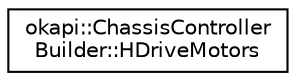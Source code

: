 digraph "Graphical Class Hierarchy"
{
 // LATEX_PDF_SIZE
  edge [fontname="Helvetica",fontsize="10",labelfontname="Helvetica",labelfontsize="10"];
  node [fontname="Helvetica",fontsize="10",shape=record];
  rankdir="LR";
  Node0 [label="okapi::ChassisController\lBuilder::HDriveMotors",height=0.2,width=0.4,color="black", fillcolor="white", style="filled",URL="$structokapi_1_1ChassisControllerBuilder_1_1HDriveMotors.html",tooltip=" "];
}
